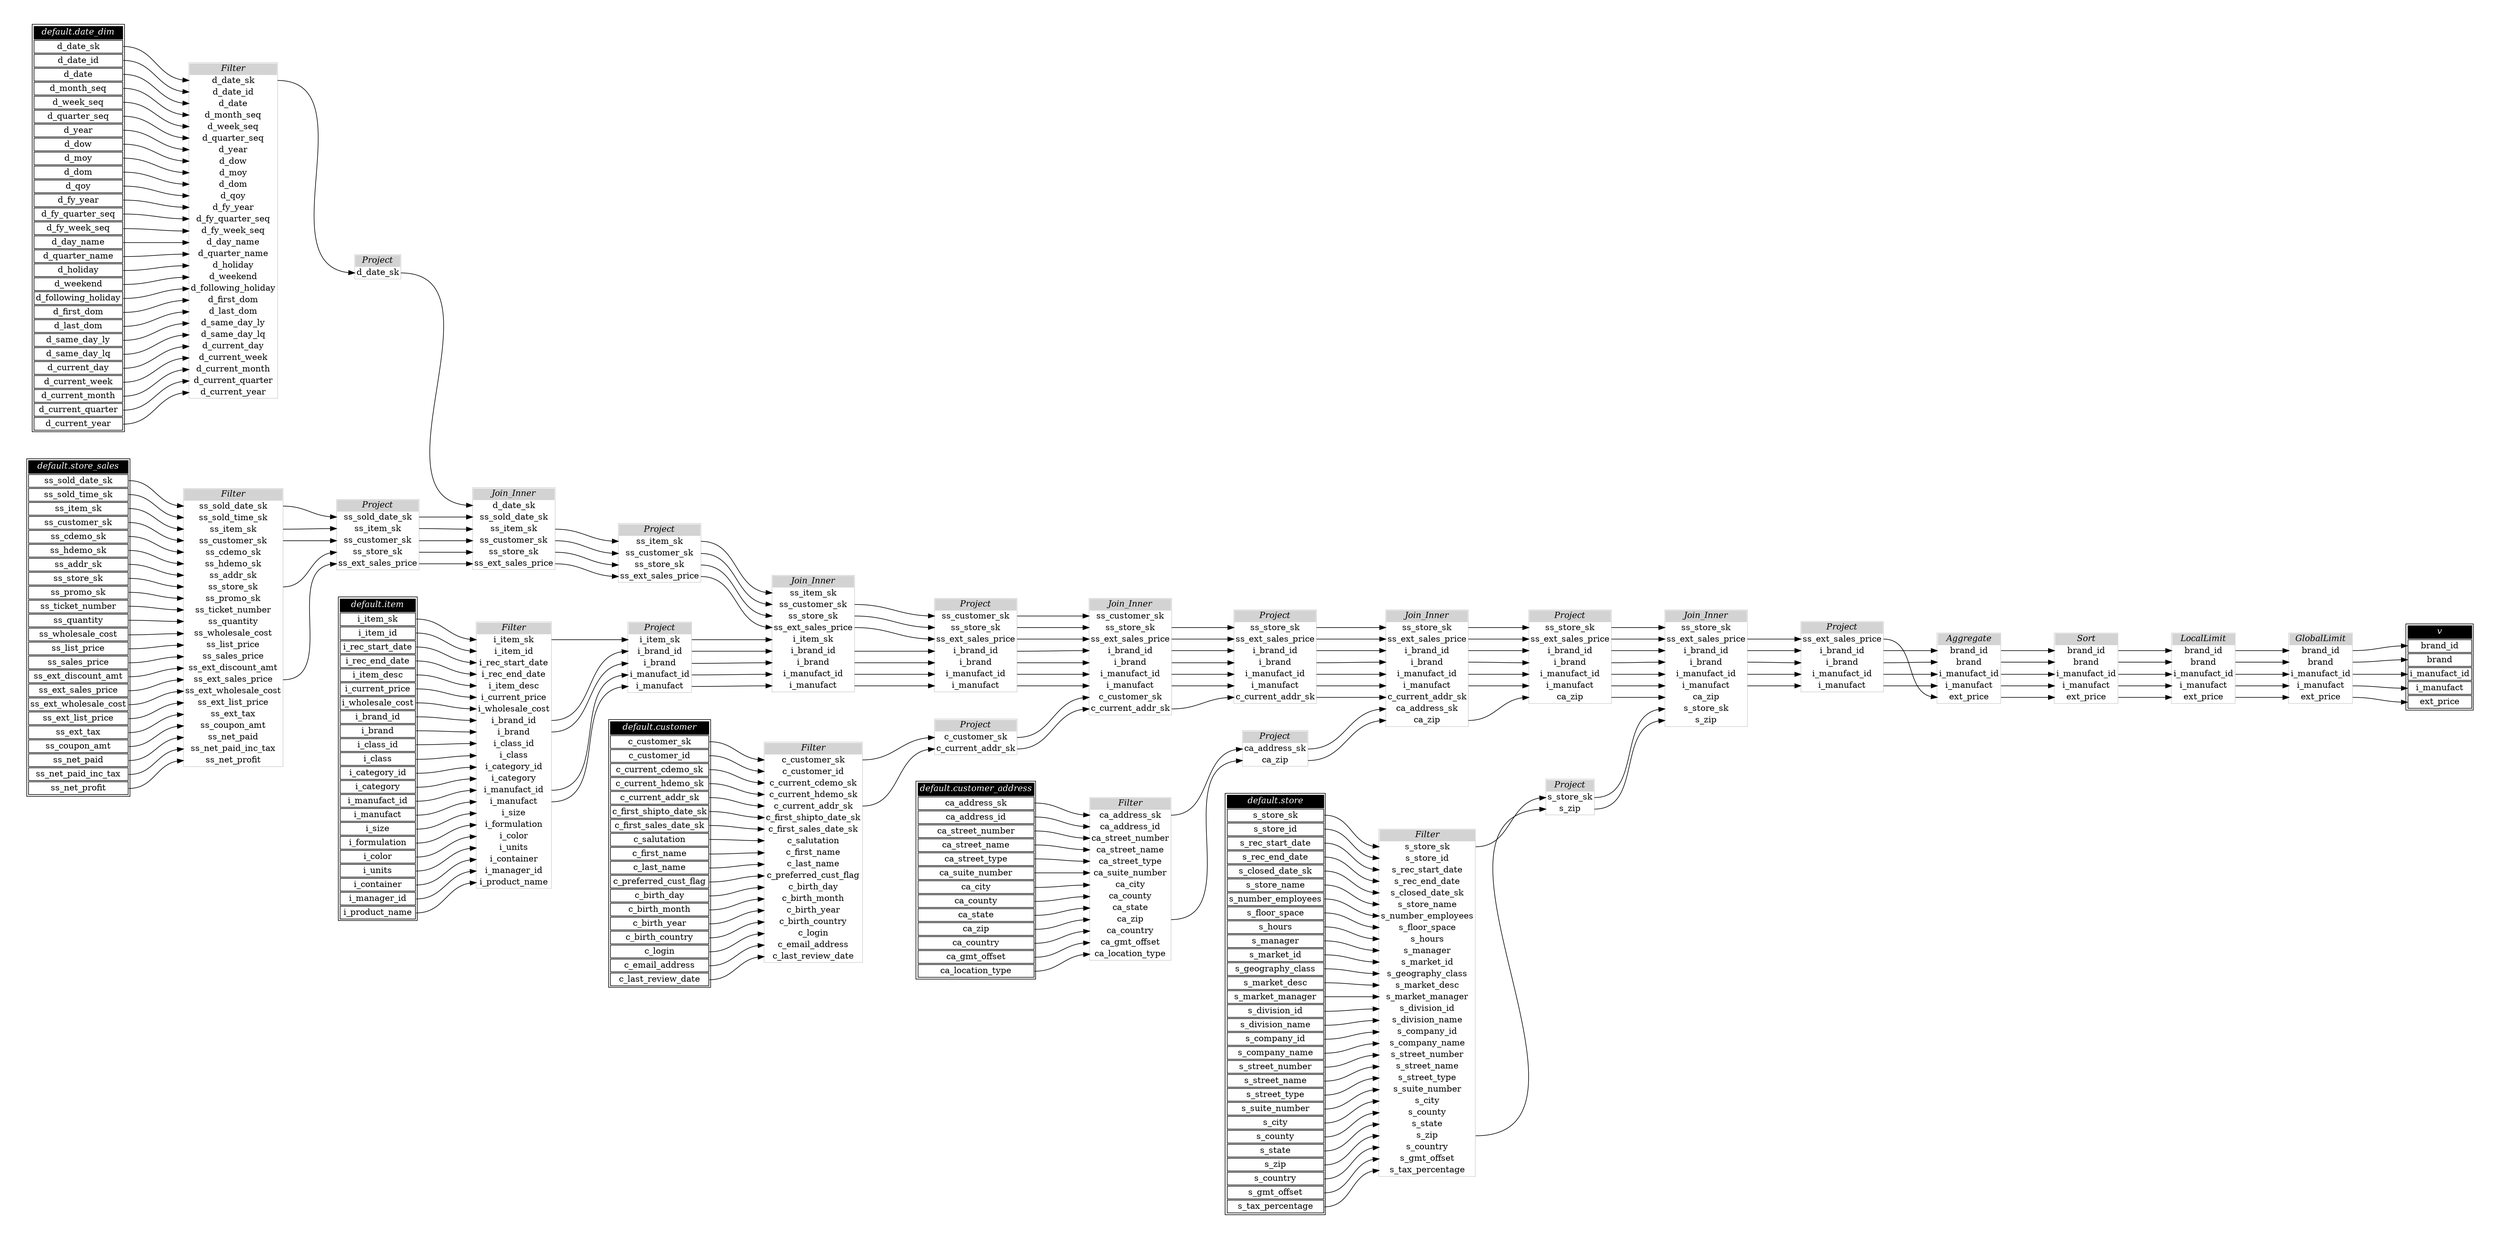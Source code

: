 // Automatically generated by TPCDSFlowTestSuite


digraph {
  graph [pad="0.5" nodesep="0.5" ranksep="1" fontname="Helvetica" rankdir=LR];
  node [shape=plaintext]

  
"Aggregate_e6a8d03" [label=<
<table color="lightgray" border="1" cellborder="0" cellspacing="0">
  <tr><td bgcolor="lightgray" port="nodeName"><i>Aggregate</i></td></tr>
  <tr><td port="0">brand_id</td></tr>
<tr><td port="1">brand</td></tr>
<tr><td port="2">i_manufact_id</td></tr>
<tr><td port="3">i_manufact</td></tr>
<tr><td port="4">ext_price</td></tr>
</table>>];
     

"Filter_2eeeb9e" [label=<
<table color="lightgray" border="1" cellborder="0" cellspacing="0">
  <tr><td bgcolor="lightgray" port="nodeName"><i>Filter</i></td></tr>
  <tr><td port="0">c_customer_sk</td></tr>
<tr><td port="1">c_customer_id</td></tr>
<tr><td port="2">c_current_cdemo_sk</td></tr>
<tr><td port="3">c_current_hdemo_sk</td></tr>
<tr><td port="4">c_current_addr_sk</td></tr>
<tr><td port="5">c_first_shipto_date_sk</td></tr>
<tr><td port="6">c_first_sales_date_sk</td></tr>
<tr><td port="7">c_salutation</td></tr>
<tr><td port="8">c_first_name</td></tr>
<tr><td port="9">c_last_name</td></tr>
<tr><td port="10">c_preferred_cust_flag</td></tr>
<tr><td port="11">c_birth_day</td></tr>
<tr><td port="12">c_birth_month</td></tr>
<tr><td port="13">c_birth_year</td></tr>
<tr><td port="14">c_birth_country</td></tr>
<tr><td port="15">c_login</td></tr>
<tr><td port="16">c_email_address</td></tr>
<tr><td port="17">c_last_review_date</td></tr>
</table>>];
     

"Filter_57dd653" [label=<
<table color="lightgray" border="1" cellborder="0" cellspacing="0">
  <tr><td bgcolor="lightgray" port="nodeName"><i>Filter</i></td></tr>
  <tr><td port="0">d_date_sk</td></tr>
<tr><td port="1">d_date_id</td></tr>
<tr><td port="2">d_date</td></tr>
<tr><td port="3">d_month_seq</td></tr>
<tr><td port="4">d_week_seq</td></tr>
<tr><td port="5">d_quarter_seq</td></tr>
<tr><td port="6">d_year</td></tr>
<tr><td port="7">d_dow</td></tr>
<tr><td port="8">d_moy</td></tr>
<tr><td port="9">d_dom</td></tr>
<tr><td port="10">d_qoy</td></tr>
<tr><td port="11">d_fy_year</td></tr>
<tr><td port="12">d_fy_quarter_seq</td></tr>
<tr><td port="13">d_fy_week_seq</td></tr>
<tr><td port="14">d_day_name</td></tr>
<tr><td port="15">d_quarter_name</td></tr>
<tr><td port="16">d_holiday</td></tr>
<tr><td port="17">d_weekend</td></tr>
<tr><td port="18">d_following_holiday</td></tr>
<tr><td port="19">d_first_dom</td></tr>
<tr><td port="20">d_last_dom</td></tr>
<tr><td port="21">d_same_day_ly</td></tr>
<tr><td port="22">d_same_day_lq</td></tr>
<tr><td port="23">d_current_day</td></tr>
<tr><td port="24">d_current_week</td></tr>
<tr><td port="25">d_current_month</td></tr>
<tr><td port="26">d_current_quarter</td></tr>
<tr><td port="27">d_current_year</td></tr>
</table>>];
     

"Filter_6a4c296" [label=<
<table color="lightgray" border="1" cellborder="0" cellspacing="0">
  <tr><td bgcolor="lightgray" port="nodeName"><i>Filter</i></td></tr>
  <tr><td port="0">s_store_sk</td></tr>
<tr><td port="1">s_store_id</td></tr>
<tr><td port="2">s_rec_start_date</td></tr>
<tr><td port="3">s_rec_end_date</td></tr>
<tr><td port="4">s_closed_date_sk</td></tr>
<tr><td port="5">s_store_name</td></tr>
<tr><td port="6">s_number_employees</td></tr>
<tr><td port="7">s_floor_space</td></tr>
<tr><td port="8">s_hours</td></tr>
<tr><td port="9">s_manager</td></tr>
<tr><td port="10">s_market_id</td></tr>
<tr><td port="11">s_geography_class</td></tr>
<tr><td port="12">s_market_desc</td></tr>
<tr><td port="13">s_market_manager</td></tr>
<tr><td port="14">s_division_id</td></tr>
<tr><td port="15">s_division_name</td></tr>
<tr><td port="16">s_company_id</td></tr>
<tr><td port="17">s_company_name</td></tr>
<tr><td port="18">s_street_number</td></tr>
<tr><td port="19">s_street_name</td></tr>
<tr><td port="20">s_street_type</td></tr>
<tr><td port="21">s_suite_number</td></tr>
<tr><td port="22">s_city</td></tr>
<tr><td port="23">s_county</td></tr>
<tr><td port="24">s_state</td></tr>
<tr><td port="25">s_zip</td></tr>
<tr><td port="26">s_country</td></tr>
<tr><td port="27">s_gmt_offset</td></tr>
<tr><td port="28">s_tax_percentage</td></tr>
</table>>];
     

"Filter_923dbe6" [label=<
<table color="lightgray" border="1" cellborder="0" cellspacing="0">
  <tr><td bgcolor="lightgray" port="nodeName"><i>Filter</i></td></tr>
  <tr><td port="0">ss_sold_date_sk</td></tr>
<tr><td port="1">ss_sold_time_sk</td></tr>
<tr><td port="2">ss_item_sk</td></tr>
<tr><td port="3">ss_customer_sk</td></tr>
<tr><td port="4">ss_cdemo_sk</td></tr>
<tr><td port="5">ss_hdemo_sk</td></tr>
<tr><td port="6">ss_addr_sk</td></tr>
<tr><td port="7">ss_store_sk</td></tr>
<tr><td port="8">ss_promo_sk</td></tr>
<tr><td port="9">ss_ticket_number</td></tr>
<tr><td port="10">ss_quantity</td></tr>
<tr><td port="11">ss_wholesale_cost</td></tr>
<tr><td port="12">ss_list_price</td></tr>
<tr><td port="13">ss_sales_price</td></tr>
<tr><td port="14">ss_ext_discount_amt</td></tr>
<tr><td port="15">ss_ext_sales_price</td></tr>
<tr><td port="16">ss_ext_wholesale_cost</td></tr>
<tr><td port="17">ss_ext_list_price</td></tr>
<tr><td port="18">ss_ext_tax</td></tr>
<tr><td port="19">ss_coupon_amt</td></tr>
<tr><td port="20">ss_net_paid</td></tr>
<tr><td port="21">ss_net_paid_inc_tax</td></tr>
<tr><td port="22">ss_net_profit</td></tr>
</table>>];
     

"Filter_d165b82" [label=<
<table color="lightgray" border="1" cellborder="0" cellspacing="0">
  <tr><td bgcolor="lightgray" port="nodeName"><i>Filter</i></td></tr>
  <tr><td port="0">ca_address_sk</td></tr>
<tr><td port="1">ca_address_id</td></tr>
<tr><td port="2">ca_street_number</td></tr>
<tr><td port="3">ca_street_name</td></tr>
<tr><td port="4">ca_street_type</td></tr>
<tr><td port="5">ca_suite_number</td></tr>
<tr><td port="6">ca_city</td></tr>
<tr><td port="7">ca_county</td></tr>
<tr><td port="8">ca_state</td></tr>
<tr><td port="9">ca_zip</td></tr>
<tr><td port="10">ca_country</td></tr>
<tr><td port="11">ca_gmt_offset</td></tr>
<tr><td port="12">ca_location_type</td></tr>
</table>>];
     

"Filter_dc2e0bd" [label=<
<table color="lightgray" border="1" cellborder="0" cellspacing="0">
  <tr><td bgcolor="lightgray" port="nodeName"><i>Filter</i></td></tr>
  <tr><td port="0">i_item_sk</td></tr>
<tr><td port="1">i_item_id</td></tr>
<tr><td port="2">i_rec_start_date</td></tr>
<tr><td port="3">i_rec_end_date</td></tr>
<tr><td port="4">i_item_desc</td></tr>
<tr><td port="5">i_current_price</td></tr>
<tr><td port="6">i_wholesale_cost</td></tr>
<tr><td port="7">i_brand_id</td></tr>
<tr><td port="8">i_brand</td></tr>
<tr><td port="9">i_class_id</td></tr>
<tr><td port="10">i_class</td></tr>
<tr><td port="11">i_category_id</td></tr>
<tr><td port="12">i_category</td></tr>
<tr><td port="13">i_manufact_id</td></tr>
<tr><td port="14">i_manufact</td></tr>
<tr><td port="15">i_size</td></tr>
<tr><td port="16">i_formulation</td></tr>
<tr><td port="17">i_color</td></tr>
<tr><td port="18">i_units</td></tr>
<tr><td port="19">i_container</td></tr>
<tr><td port="20">i_manager_id</td></tr>
<tr><td port="21">i_product_name</td></tr>
</table>>];
     

"GlobalLimit_509d6c5" [label=<
<table color="lightgray" border="1" cellborder="0" cellspacing="0">
  <tr><td bgcolor="lightgray" port="nodeName"><i>GlobalLimit</i></td></tr>
  <tr><td port="0">brand_id</td></tr>
<tr><td port="1">brand</td></tr>
<tr><td port="2">i_manufact_id</td></tr>
<tr><td port="3">i_manufact</td></tr>
<tr><td port="4">ext_price</td></tr>
</table>>];
     

"Join_Inner_251be09" [label=<
<table color="lightgray" border="1" cellborder="0" cellspacing="0">
  <tr><td bgcolor="lightgray" port="nodeName"><i>Join_Inner</i></td></tr>
  <tr><td port="0">ss_store_sk</td></tr>
<tr><td port="1">ss_ext_sales_price</td></tr>
<tr><td port="2">i_brand_id</td></tr>
<tr><td port="3">i_brand</td></tr>
<tr><td port="4">i_manufact_id</td></tr>
<tr><td port="5">i_manufact</td></tr>
<tr><td port="6">c_current_addr_sk</td></tr>
<tr><td port="7">ca_address_sk</td></tr>
<tr><td port="8">ca_zip</td></tr>
</table>>];
     

"Join_Inner_592c5ab" [label=<
<table color="lightgray" border="1" cellborder="0" cellspacing="0">
  <tr><td bgcolor="lightgray" port="nodeName"><i>Join_Inner</i></td></tr>
  <tr><td port="0">d_date_sk</td></tr>
<tr><td port="1">ss_sold_date_sk</td></tr>
<tr><td port="2">ss_item_sk</td></tr>
<tr><td port="3">ss_customer_sk</td></tr>
<tr><td port="4">ss_store_sk</td></tr>
<tr><td port="5">ss_ext_sales_price</td></tr>
</table>>];
     

"Join_Inner_684210f" [label=<
<table color="lightgray" border="1" cellborder="0" cellspacing="0">
  <tr><td bgcolor="lightgray" port="nodeName"><i>Join_Inner</i></td></tr>
  <tr><td port="0">ss_customer_sk</td></tr>
<tr><td port="1">ss_store_sk</td></tr>
<tr><td port="2">ss_ext_sales_price</td></tr>
<tr><td port="3">i_brand_id</td></tr>
<tr><td port="4">i_brand</td></tr>
<tr><td port="5">i_manufact_id</td></tr>
<tr><td port="6">i_manufact</td></tr>
<tr><td port="7">c_customer_sk</td></tr>
<tr><td port="8">c_current_addr_sk</td></tr>
</table>>];
     

"Join_Inner_79f301c" [label=<
<table color="lightgray" border="1" cellborder="0" cellspacing="0">
  <tr><td bgcolor="lightgray" port="nodeName"><i>Join_Inner</i></td></tr>
  <tr><td port="0">ss_store_sk</td></tr>
<tr><td port="1">ss_ext_sales_price</td></tr>
<tr><td port="2">i_brand_id</td></tr>
<tr><td port="3">i_brand</td></tr>
<tr><td port="4">i_manufact_id</td></tr>
<tr><td port="5">i_manufact</td></tr>
<tr><td port="6">ca_zip</td></tr>
<tr><td port="7">s_store_sk</td></tr>
<tr><td port="8">s_zip</td></tr>
</table>>];
     

"Join_Inner_c41ebda" [label=<
<table color="lightgray" border="1" cellborder="0" cellspacing="0">
  <tr><td bgcolor="lightgray" port="nodeName"><i>Join_Inner</i></td></tr>
  <tr><td port="0">ss_item_sk</td></tr>
<tr><td port="1">ss_customer_sk</td></tr>
<tr><td port="2">ss_store_sk</td></tr>
<tr><td port="3">ss_ext_sales_price</td></tr>
<tr><td port="4">i_item_sk</td></tr>
<tr><td port="5">i_brand_id</td></tr>
<tr><td port="6">i_brand</td></tr>
<tr><td port="7">i_manufact_id</td></tr>
<tr><td port="8">i_manufact</td></tr>
</table>>];
     

"LocalLimit_2e7359f" [label=<
<table color="lightgray" border="1" cellborder="0" cellspacing="0">
  <tr><td bgcolor="lightgray" port="nodeName"><i>LocalLimit</i></td></tr>
  <tr><td port="0">brand_id</td></tr>
<tr><td port="1">brand</td></tr>
<tr><td port="2">i_manufact_id</td></tr>
<tr><td port="3">i_manufact</td></tr>
<tr><td port="4">ext_price</td></tr>
</table>>];
     

"Project_52adde3" [label=<
<table color="lightgray" border="1" cellborder="0" cellspacing="0">
  <tr><td bgcolor="lightgray" port="nodeName"><i>Project</i></td></tr>
  <tr><td port="0">d_date_sk</td></tr>
</table>>];
     

"Project_5ccd4d6" [label=<
<table color="lightgray" border="1" cellborder="0" cellspacing="0">
  <tr><td bgcolor="lightgray" port="nodeName"><i>Project</i></td></tr>
  <tr><td port="0">c_customer_sk</td></tr>
<tr><td port="1">c_current_addr_sk</td></tr>
</table>>];
     

"Project_787c4c6" [label=<
<table color="lightgray" border="1" cellborder="0" cellspacing="0">
  <tr><td bgcolor="lightgray" port="nodeName"><i>Project</i></td></tr>
  <tr><td port="0">ss_item_sk</td></tr>
<tr><td port="1">ss_customer_sk</td></tr>
<tr><td port="2">ss_store_sk</td></tr>
<tr><td port="3">ss_ext_sales_price</td></tr>
</table>>];
     

"Project_8198fef" [label=<
<table color="lightgray" border="1" cellborder="0" cellspacing="0">
  <tr><td bgcolor="lightgray" port="nodeName"><i>Project</i></td></tr>
  <tr><td port="0">i_item_sk</td></tr>
<tr><td port="1">i_brand_id</td></tr>
<tr><td port="2">i_brand</td></tr>
<tr><td port="3">i_manufact_id</td></tr>
<tr><td port="4">i_manufact</td></tr>
</table>>];
     

"Project_8f86330" [label=<
<table color="lightgray" border="1" cellborder="0" cellspacing="0">
  <tr><td bgcolor="lightgray" port="nodeName"><i>Project</i></td></tr>
  <tr><td port="0">s_store_sk</td></tr>
<tr><td port="1">s_zip</td></tr>
</table>>];
     

"Project_9cdc60d" [label=<
<table color="lightgray" border="1" cellborder="0" cellspacing="0">
  <tr><td bgcolor="lightgray" port="nodeName"><i>Project</i></td></tr>
  <tr><td port="0">ss_customer_sk</td></tr>
<tr><td port="1">ss_store_sk</td></tr>
<tr><td port="2">ss_ext_sales_price</td></tr>
<tr><td port="3">i_brand_id</td></tr>
<tr><td port="4">i_brand</td></tr>
<tr><td port="5">i_manufact_id</td></tr>
<tr><td port="6">i_manufact</td></tr>
</table>>];
     

"Project_a32e6b4" [label=<
<table color="lightgray" border="1" cellborder="0" cellspacing="0">
  <tr><td bgcolor="lightgray" port="nodeName"><i>Project</i></td></tr>
  <tr><td port="0">ss_ext_sales_price</td></tr>
<tr><td port="1">i_brand_id</td></tr>
<tr><td port="2">i_brand</td></tr>
<tr><td port="3">i_manufact_id</td></tr>
<tr><td port="4">i_manufact</td></tr>
</table>>];
     

"Project_bb070ab" [label=<
<table color="lightgray" border="1" cellborder="0" cellspacing="0">
  <tr><td bgcolor="lightgray" port="nodeName"><i>Project</i></td></tr>
  <tr><td port="0">ca_address_sk</td></tr>
<tr><td port="1">ca_zip</td></tr>
</table>>];
     

"Project_dbdf558" [label=<
<table color="lightgray" border="1" cellborder="0" cellspacing="0">
  <tr><td bgcolor="lightgray" port="nodeName"><i>Project</i></td></tr>
  <tr><td port="0">ss_store_sk</td></tr>
<tr><td port="1">ss_ext_sales_price</td></tr>
<tr><td port="2">i_brand_id</td></tr>
<tr><td port="3">i_brand</td></tr>
<tr><td port="4">i_manufact_id</td></tr>
<tr><td port="5">i_manufact</td></tr>
<tr><td port="6">ca_zip</td></tr>
</table>>];
     

"Project_f729920" [label=<
<table color="lightgray" border="1" cellborder="0" cellspacing="0">
  <tr><td bgcolor="lightgray" port="nodeName"><i>Project</i></td></tr>
  <tr><td port="0">ss_sold_date_sk</td></tr>
<tr><td port="1">ss_item_sk</td></tr>
<tr><td port="2">ss_customer_sk</td></tr>
<tr><td port="3">ss_store_sk</td></tr>
<tr><td port="4">ss_ext_sales_price</td></tr>
</table>>];
     

"Project_ffa187d" [label=<
<table color="lightgray" border="1" cellborder="0" cellspacing="0">
  <tr><td bgcolor="lightgray" port="nodeName"><i>Project</i></td></tr>
  <tr><td port="0">ss_store_sk</td></tr>
<tr><td port="1">ss_ext_sales_price</td></tr>
<tr><td port="2">i_brand_id</td></tr>
<tr><td port="3">i_brand</td></tr>
<tr><td port="4">i_manufact_id</td></tr>
<tr><td port="5">i_manufact</td></tr>
<tr><td port="6">c_current_addr_sk</td></tr>
</table>>];
     

"Sort_3c45038" [label=<
<table color="lightgray" border="1" cellborder="0" cellspacing="0">
  <tr><td bgcolor="lightgray" port="nodeName"><i>Sort</i></td></tr>
  <tr><td port="0">brand_id</td></tr>
<tr><td port="1">brand</td></tr>
<tr><td port="2">i_manufact_id</td></tr>
<tr><td port="3">i_manufact</td></tr>
<tr><td port="4">ext_price</td></tr>
</table>>];
     

"default.customer" [color="black" label=<
<table>
  <tr><td bgcolor="black" port="nodeName"><i><font color="white">default.customer</font></i></td></tr>
  <tr><td port="0">c_customer_sk</td></tr>
<tr><td port="1">c_customer_id</td></tr>
<tr><td port="2">c_current_cdemo_sk</td></tr>
<tr><td port="3">c_current_hdemo_sk</td></tr>
<tr><td port="4">c_current_addr_sk</td></tr>
<tr><td port="5">c_first_shipto_date_sk</td></tr>
<tr><td port="6">c_first_sales_date_sk</td></tr>
<tr><td port="7">c_salutation</td></tr>
<tr><td port="8">c_first_name</td></tr>
<tr><td port="9">c_last_name</td></tr>
<tr><td port="10">c_preferred_cust_flag</td></tr>
<tr><td port="11">c_birth_day</td></tr>
<tr><td port="12">c_birth_month</td></tr>
<tr><td port="13">c_birth_year</td></tr>
<tr><td port="14">c_birth_country</td></tr>
<tr><td port="15">c_login</td></tr>
<tr><td port="16">c_email_address</td></tr>
<tr><td port="17">c_last_review_date</td></tr>
</table>>];
     

"default.customer_address" [color="black" label=<
<table>
  <tr><td bgcolor="black" port="nodeName"><i><font color="white">default.customer_address</font></i></td></tr>
  <tr><td port="0">ca_address_sk</td></tr>
<tr><td port="1">ca_address_id</td></tr>
<tr><td port="2">ca_street_number</td></tr>
<tr><td port="3">ca_street_name</td></tr>
<tr><td port="4">ca_street_type</td></tr>
<tr><td port="5">ca_suite_number</td></tr>
<tr><td port="6">ca_city</td></tr>
<tr><td port="7">ca_county</td></tr>
<tr><td port="8">ca_state</td></tr>
<tr><td port="9">ca_zip</td></tr>
<tr><td port="10">ca_country</td></tr>
<tr><td port="11">ca_gmt_offset</td></tr>
<tr><td port="12">ca_location_type</td></tr>
</table>>];
     

"default.date_dim" [color="black" label=<
<table>
  <tr><td bgcolor="black" port="nodeName"><i><font color="white">default.date_dim</font></i></td></tr>
  <tr><td port="0">d_date_sk</td></tr>
<tr><td port="1">d_date_id</td></tr>
<tr><td port="2">d_date</td></tr>
<tr><td port="3">d_month_seq</td></tr>
<tr><td port="4">d_week_seq</td></tr>
<tr><td port="5">d_quarter_seq</td></tr>
<tr><td port="6">d_year</td></tr>
<tr><td port="7">d_dow</td></tr>
<tr><td port="8">d_moy</td></tr>
<tr><td port="9">d_dom</td></tr>
<tr><td port="10">d_qoy</td></tr>
<tr><td port="11">d_fy_year</td></tr>
<tr><td port="12">d_fy_quarter_seq</td></tr>
<tr><td port="13">d_fy_week_seq</td></tr>
<tr><td port="14">d_day_name</td></tr>
<tr><td port="15">d_quarter_name</td></tr>
<tr><td port="16">d_holiday</td></tr>
<tr><td port="17">d_weekend</td></tr>
<tr><td port="18">d_following_holiday</td></tr>
<tr><td port="19">d_first_dom</td></tr>
<tr><td port="20">d_last_dom</td></tr>
<tr><td port="21">d_same_day_ly</td></tr>
<tr><td port="22">d_same_day_lq</td></tr>
<tr><td port="23">d_current_day</td></tr>
<tr><td port="24">d_current_week</td></tr>
<tr><td port="25">d_current_month</td></tr>
<tr><td port="26">d_current_quarter</td></tr>
<tr><td port="27">d_current_year</td></tr>
</table>>];
     

"default.item" [color="black" label=<
<table>
  <tr><td bgcolor="black" port="nodeName"><i><font color="white">default.item</font></i></td></tr>
  <tr><td port="0">i_item_sk</td></tr>
<tr><td port="1">i_item_id</td></tr>
<tr><td port="2">i_rec_start_date</td></tr>
<tr><td port="3">i_rec_end_date</td></tr>
<tr><td port="4">i_item_desc</td></tr>
<tr><td port="5">i_current_price</td></tr>
<tr><td port="6">i_wholesale_cost</td></tr>
<tr><td port="7">i_brand_id</td></tr>
<tr><td port="8">i_brand</td></tr>
<tr><td port="9">i_class_id</td></tr>
<tr><td port="10">i_class</td></tr>
<tr><td port="11">i_category_id</td></tr>
<tr><td port="12">i_category</td></tr>
<tr><td port="13">i_manufact_id</td></tr>
<tr><td port="14">i_manufact</td></tr>
<tr><td port="15">i_size</td></tr>
<tr><td port="16">i_formulation</td></tr>
<tr><td port="17">i_color</td></tr>
<tr><td port="18">i_units</td></tr>
<tr><td port="19">i_container</td></tr>
<tr><td port="20">i_manager_id</td></tr>
<tr><td port="21">i_product_name</td></tr>
</table>>];
     

"default.store" [color="black" label=<
<table>
  <tr><td bgcolor="black" port="nodeName"><i><font color="white">default.store</font></i></td></tr>
  <tr><td port="0">s_store_sk</td></tr>
<tr><td port="1">s_store_id</td></tr>
<tr><td port="2">s_rec_start_date</td></tr>
<tr><td port="3">s_rec_end_date</td></tr>
<tr><td port="4">s_closed_date_sk</td></tr>
<tr><td port="5">s_store_name</td></tr>
<tr><td port="6">s_number_employees</td></tr>
<tr><td port="7">s_floor_space</td></tr>
<tr><td port="8">s_hours</td></tr>
<tr><td port="9">s_manager</td></tr>
<tr><td port="10">s_market_id</td></tr>
<tr><td port="11">s_geography_class</td></tr>
<tr><td port="12">s_market_desc</td></tr>
<tr><td port="13">s_market_manager</td></tr>
<tr><td port="14">s_division_id</td></tr>
<tr><td port="15">s_division_name</td></tr>
<tr><td port="16">s_company_id</td></tr>
<tr><td port="17">s_company_name</td></tr>
<tr><td port="18">s_street_number</td></tr>
<tr><td port="19">s_street_name</td></tr>
<tr><td port="20">s_street_type</td></tr>
<tr><td port="21">s_suite_number</td></tr>
<tr><td port="22">s_city</td></tr>
<tr><td port="23">s_county</td></tr>
<tr><td port="24">s_state</td></tr>
<tr><td port="25">s_zip</td></tr>
<tr><td port="26">s_country</td></tr>
<tr><td port="27">s_gmt_offset</td></tr>
<tr><td port="28">s_tax_percentage</td></tr>
</table>>];
     

"default.store_sales" [color="black" label=<
<table>
  <tr><td bgcolor="black" port="nodeName"><i><font color="white">default.store_sales</font></i></td></tr>
  <tr><td port="0">ss_sold_date_sk</td></tr>
<tr><td port="1">ss_sold_time_sk</td></tr>
<tr><td port="2">ss_item_sk</td></tr>
<tr><td port="3">ss_customer_sk</td></tr>
<tr><td port="4">ss_cdemo_sk</td></tr>
<tr><td port="5">ss_hdemo_sk</td></tr>
<tr><td port="6">ss_addr_sk</td></tr>
<tr><td port="7">ss_store_sk</td></tr>
<tr><td port="8">ss_promo_sk</td></tr>
<tr><td port="9">ss_ticket_number</td></tr>
<tr><td port="10">ss_quantity</td></tr>
<tr><td port="11">ss_wholesale_cost</td></tr>
<tr><td port="12">ss_list_price</td></tr>
<tr><td port="13">ss_sales_price</td></tr>
<tr><td port="14">ss_ext_discount_amt</td></tr>
<tr><td port="15">ss_ext_sales_price</td></tr>
<tr><td port="16">ss_ext_wholesale_cost</td></tr>
<tr><td port="17">ss_ext_list_price</td></tr>
<tr><td port="18">ss_ext_tax</td></tr>
<tr><td port="19">ss_coupon_amt</td></tr>
<tr><td port="20">ss_net_paid</td></tr>
<tr><td port="21">ss_net_paid_inc_tax</td></tr>
<tr><td port="22">ss_net_profit</td></tr>
</table>>];
     

"v" [color="black" label=<
<table>
  <tr><td bgcolor="black" port="nodeName"><i><font color="white">v</font></i></td></tr>
  <tr><td port="0">brand_id</td></tr>
<tr><td port="1">brand</td></tr>
<tr><td port="2">i_manufact_id</td></tr>
<tr><td port="3">i_manufact</td></tr>
<tr><td port="4">ext_price</td></tr>
</table>>];
     
  "Aggregate_e6a8d03":0 -> "Sort_3c45038":0;
"Aggregate_e6a8d03":1 -> "Sort_3c45038":1;
"Aggregate_e6a8d03":2 -> "Sort_3c45038":2;
"Aggregate_e6a8d03":3 -> "Sort_3c45038":3;
"Aggregate_e6a8d03":4 -> "Sort_3c45038":4;
"Filter_2eeeb9e":0 -> "Project_5ccd4d6":0;
"Filter_2eeeb9e":4 -> "Project_5ccd4d6":1;
"Filter_57dd653":0 -> "Project_52adde3":0;
"Filter_6a4c296":0 -> "Project_8f86330":0;
"Filter_6a4c296":25 -> "Project_8f86330":1;
"Filter_923dbe6":0 -> "Project_f729920":0;
"Filter_923dbe6":15 -> "Project_f729920":4;
"Filter_923dbe6":2 -> "Project_f729920":1;
"Filter_923dbe6":3 -> "Project_f729920":2;
"Filter_923dbe6":7 -> "Project_f729920":3;
"Filter_d165b82":0 -> "Project_bb070ab":0;
"Filter_d165b82":9 -> "Project_bb070ab":1;
"Filter_dc2e0bd":0 -> "Project_8198fef":0;
"Filter_dc2e0bd":13 -> "Project_8198fef":3;
"Filter_dc2e0bd":14 -> "Project_8198fef":4;
"Filter_dc2e0bd":7 -> "Project_8198fef":1;
"Filter_dc2e0bd":8 -> "Project_8198fef":2;
"GlobalLimit_509d6c5":0 -> "v":0;
"GlobalLimit_509d6c5":1 -> "v":1;
"GlobalLimit_509d6c5":2 -> "v":2;
"GlobalLimit_509d6c5":3 -> "v":3;
"GlobalLimit_509d6c5":4 -> "v":4;
"Join_Inner_251be09":0 -> "Project_dbdf558":0;
"Join_Inner_251be09":1 -> "Project_dbdf558":1;
"Join_Inner_251be09":2 -> "Project_dbdf558":2;
"Join_Inner_251be09":3 -> "Project_dbdf558":3;
"Join_Inner_251be09":4 -> "Project_dbdf558":4;
"Join_Inner_251be09":5 -> "Project_dbdf558":5;
"Join_Inner_251be09":8 -> "Project_dbdf558":6;
"Join_Inner_592c5ab":2 -> "Project_787c4c6":0;
"Join_Inner_592c5ab":3 -> "Project_787c4c6":1;
"Join_Inner_592c5ab":4 -> "Project_787c4c6":2;
"Join_Inner_592c5ab":5 -> "Project_787c4c6":3;
"Join_Inner_684210f":1 -> "Project_ffa187d":0;
"Join_Inner_684210f":2 -> "Project_ffa187d":1;
"Join_Inner_684210f":3 -> "Project_ffa187d":2;
"Join_Inner_684210f":4 -> "Project_ffa187d":3;
"Join_Inner_684210f":5 -> "Project_ffa187d":4;
"Join_Inner_684210f":6 -> "Project_ffa187d":5;
"Join_Inner_684210f":8 -> "Project_ffa187d":6;
"Join_Inner_79f301c":1 -> "Project_a32e6b4":0;
"Join_Inner_79f301c":2 -> "Project_a32e6b4":1;
"Join_Inner_79f301c":3 -> "Project_a32e6b4":2;
"Join_Inner_79f301c":4 -> "Project_a32e6b4":3;
"Join_Inner_79f301c":5 -> "Project_a32e6b4":4;
"Join_Inner_c41ebda":1 -> "Project_9cdc60d":0;
"Join_Inner_c41ebda":2 -> "Project_9cdc60d":1;
"Join_Inner_c41ebda":3 -> "Project_9cdc60d":2;
"Join_Inner_c41ebda":5 -> "Project_9cdc60d":3;
"Join_Inner_c41ebda":6 -> "Project_9cdc60d":4;
"Join_Inner_c41ebda":7 -> "Project_9cdc60d":5;
"Join_Inner_c41ebda":8 -> "Project_9cdc60d":6;
"LocalLimit_2e7359f":0 -> "GlobalLimit_509d6c5":0;
"LocalLimit_2e7359f":1 -> "GlobalLimit_509d6c5":1;
"LocalLimit_2e7359f":2 -> "GlobalLimit_509d6c5":2;
"LocalLimit_2e7359f":3 -> "GlobalLimit_509d6c5":3;
"LocalLimit_2e7359f":4 -> "GlobalLimit_509d6c5":4;
"Project_52adde3":0 -> "Join_Inner_592c5ab":0;
"Project_5ccd4d6":0 -> "Join_Inner_684210f":7;
"Project_5ccd4d6":1 -> "Join_Inner_684210f":8;
"Project_787c4c6":0 -> "Join_Inner_c41ebda":0;
"Project_787c4c6":1 -> "Join_Inner_c41ebda":1;
"Project_787c4c6":2 -> "Join_Inner_c41ebda":2;
"Project_787c4c6":3 -> "Join_Inner_c41ebda":3;
"Project_8198fef":0 -> "Join_Inner_c41ebda":4;
"Project_8198fef":1 -> "Join_Inner_c41ebda":5;
"Project_8198fef":2 -> "Join_Inner_c41ebda":6;
"Project_8198fef":3 -> "Join_Inner_c41ebda":7;
"Project_8198fef":4 -> "Join_Inner_c41ebda":8;
"Project_8f86330":0 -> "Join_Inner_79f301c":7;
"Project_8f86330":1 -> "Join_Inner_79f301c":8;
"Project_9cdc60d":0 -> "Join_Inner_684210f":0;
"Project_9cdc60d":1 -> "Join_Inner_684210f":1;
"Project_9cdc60d":2 -> "Join_Inner_684210f":2;
"Project_9cdc60d":3 -> "Join_Inner_684210f":3;
"Project_9cdc60d":4 -> "Join_Inner_684210f":4;
"Project_9cdc60d":5 -> "Join_Inner_684210f":5;
"Project_9cdc60d":6 -> "Join_Inner_684210f":6;
"Project_a32e6b4":0 -> "Aggregate_e6a8d03":4;
"Project_a32e6b4":1 -> "Aggregate_e6a8d03":0;
"Project_a32e6b4":2 -> "Aggregate_e6a8d03":1;
"Project_a32e6b4":3 -> "Aggregate_e6a8d03":2;
"Project_a32e6b4":4 -> "Aggregate_e6a8d03":3;
"Project_bb070ab":0 -> "Join_Inner_251be09":7;
"Project_bb070ab":1 -> "Join_Inner_251be09":8;
"Project_dbdf558":0 -> "Join_Inner_79f301c":0;
"Project_dbdf558":1 -> "Join_Inner_79f301c":1;
"Project_dbdf558":2 -> "Join_Inner_79f301c":2;
"Project_dbdf558":3 -> "Join_Inner_79f301c":3;
"Project_dbdf558":4 -> "Join_Inner_79f301c":4;
"Project_dbdf558":5 -> "Join_Inner_79f301c":5;
"Project_dbdf558":6 -> "Join_Inner_79f301c":6;
"Project_f729920":0 -> "Join_Inner_592c5ab":1;
"Project_f729920":1 -> "Join_Inner_592c5ab":2;
"Project_f729920":2 -> "Join_Inner_592c5ab":3;
"Project_f729920":3 -> "Join_Inner_592c5ab":4;
"Project_f729920":4 -> "Join_Inner_592c5ab":5;
"Project_ffa187d":0 -> "Join_Inner_251be09":0;
"Project_ffa187d":1 -> "Join_Inner_251be09":1;
"Project_ffa187d":2 -> "Join_Inner_251be09":2;
"Project_ffa187d":3 -> "Join_Inner_251be09":3;
"Project_ffa187d":4 -> "Join_Inner_251be09":4;
"Project_ffa187d":5 -> "Join_Inner_251be09":5;
"Project_ffa187d":6 -> "Join_Inner_251be09":6;
"Sort_3c45038":0 -> "LocalLimit_2e7359f":0;
"Sort_3c45038":1 -> "LocalLimit_2e7359f":1;
"Sort_3c45038":2 -> "LocalLimit_2e7359f":2;
"Sort_3c45038":3 -> "LocalLimit_2e7359f":3;
"Sort_3c45038":4 -> "LocalLimit_2e7359f":4;
"default.customer":0 -> "Filter_2eeeb9e":0;
"default.customer":1 -> "Filter_2eeeb9e":1;
"default.customer":10 -> "Filter_2eeeb9e":10;
"default.customer":11 -> "Filter_2eeeb9e":11;
"default.customer":12 -> "Filter_2eeeb9e":12;
"default.customer":13 -> "Filter_2eeeb9e":13;
"default.customer":14 -> "Filter_2eeeb9e":14;
"default.customer":15 -> "Filter_2eeeb9e":15;
"default.customer":16 -> "Filter_2eeeb9e":16;
"default.customer":17 -> "Filter_2eeeb9e":17;
"default.customer":2 -> "Filter_2eeeb9e":2;
"default.customer":3 -> "Filter_2eeeb9e":3;
"default.customer":4 -> "Filter_2eeeb9e":4;
"default.customer":5 -> "Filter_2eeeb9e":5;
"default.customer":6 -> "Filter_2eeeb9e":6;
"default.customer":7 -> "Filter_2eeeb9e":7;
"default.customer":8 -> "Filter_2eeeb9e":8;
"default.customer":9 -> "Filter_2eeeb9e":9;
"default.customer_address":0 -> "Filter_d165b82":0;
"default.customer_address":1 -> "Filter_d165b82":1;
"default.customer_address":10 -> "Filter_d165b82":10;
"default.customer_address":11 -> "Filter_d165b82":11;
"default.customer_address":12 -> "Filter_d165b82":12;
"default.customer_address":2 -> "Filter_d165b82":2;
"default.customer_address":3 -> "Filter_d165b82":3;
"default.customer_address":4 -> "Filter_d165b82":4;
"default.customer_address":5 -> "Filter_d165b82":5;
"default.customer_address":6 -> "Filter_d165b82":6;
"default.customer_address":7 -> "Filter_d165b82":7;
"default.customer_address":8 -> "Filter_d165b82":8;
"default.customer_address":9 -> "Filter_d165b82":9;
"default.date_dim":0 -> "Filter_57dd653":0;
"default.date_dim":1 -> "Filter_57dd653":1;
"default.date_dim":10 -> "Filter_57dd653":10;
"default.date_dim":11 -> "Filter_57dd653":11;
"default.date_dim":12 -> "Filter_57dd653":12;
"default.date_dim":13 -> "Filter_57dd653":13;
"default.date_dim":14 -> "Filter_57dd653":14;
"default.date_dim":15 -> "Filter_57dd653":15;
"default.date_dim":16 -> "Filter_57dd653":16;
"default.date_dim":17 -> "Filter_57dd653":17;
"default.date_dim":18 -> "Filter_57dd653":18;
"default.date_dim":19 -> "Filter_57dd653":19;
"default.date_dim":2 -> "Filter_57dd653":2;
"default.date_dim":20 -> "Filter_57dd653":20;
"default.date_dim":21 -> "Filter_57dd653":21;
"default.date_dim":22 -> "Filter_57dd653":22;
"default.date_dim":23 -> "Filter_57dd653":23;
"default.date_dim":24 -> "Filter_57dd653":24;
"default.date_dim":25 -> "Filter_57dd653":25;
"default.date_dim":26 -> "Filter_57dd653":26;
"default.date_dim":27 -> "Filter_57dd653":27;
"default.date_dim":3 -> "Filter_57dd653":3;
"default.date_dim":4 -> "Filter_57dd653":4;
"default.date_dim":5 -> "Filter_57dd653":5;
"default.date_dim":6 -> "Filter_57dd653":6;
"default.date_dim":7 -> "Filter_57dd653":7;
"default.date_dim":8 -> "Filter_57dd653":8;
"default.date_dim":9 -> "Filter_57dd653":9;
"default.item":0 -> "Filter_dc2e0bd":0;
"default.item":1 -> "Filter_dc2e0bd":1;
"default.item":10 -> "Filter_dc2e0bd":10;
"default.item":11 -> "Filter_dc2e0bd":11;
"default.item":12 -> "Filter_dc2e0bd":12;
"default.item":13 -> "Filter_dc2e0bd":13;
"default.item":14 -> "Filter_dc2e0bd":14;
"default.item":15 -> "Filter_dc2e0bd":15;
"default.item":16 -> "Filter_dc2e0bd":16;
"default.item":17 -> "Filter_dc2e0bd":17;
"default.item":18 -> "Filter_dc2e0bd":18;
"default.item":19 -> "Filter_dc2e0bd":19;
"default.item":2 -> "Filter_dc2e0bd":2;
"default.item":20 -> "Filter_dc2e0bd":20;
"default.item":21 -> "Filter_dc2e0bd":21;
"default.item":3 -> "Filter_dc2e0bd":3;
"default.item":4 -> "Filter_dc2e0bd":4;
"default.item":5 -> "Filter_dc2e0bd":5;
"default.item":6 -> "Filter_dc2e0bd":6;
"default.item":7 -> "Filter_dc2e0bd":7;
"default.item":8 -> "Filter_dc2e0bd":8;
"default.item":9 -> "Filter_dc2e0bd":9;
"default.store":0 -> "Filter_6a4c296":0;
"default.store":1 -> "Filter_6a4c296":1;
"default.store":10 -> "Filter_6a4c296":10;
"default.store":11 -> "Filter_6a4c296":11;
"default.store":12 -> "Filter_6a4c296":12;
"default.store":13 -> "Filter_6a4c296":13;
"default.store":14 -> "Filter_6a4c296":14;
"default.store":15 -> "Filter_6a4c296":15;
"default.store":16 -> "Filter_6a4c296":16;
"default.store":17 -> "Filter_6a4c296":17;
"default.store":18 -> "Filter_6a4c296":18;
"default.store":19 -> "Filter_6a4c296":19;
"default.store":2 -> "Filter_6a4c296":2;
"default.store":20 -> "Filter_6a4c296":20;
"default.store":21 -> "Filter_6a4c296":21;
"default.store":22 -> "Filter_6a4c296":22;
"default.store":23 -> "Filter_6a4c296":23;
"default.store":24 -> "Filter_6a4c296":24;
"default.store":25 -> "Filter_6a4c296":25;
"default.store":26 -> "Filter_6a4c296":26;
"default.store":27 -> "Filter_6a4c296":27;
"default.store":28 -> "Filter_6a4c296":28;
"default.store":3 -> "Filter_6a4c296":3;
"default.store":4 -> "Filter_6a4c296":4;
"default.store":5 -> "Filter_6a4c296":5;
"default.store":6 -> "Filter_6a4c296":6;
"default.store":7 -> "Filter_6a4c296":7;
"default.store":8 -> "Filter_6a4c296":8;
"default.store":9 -> "Filter_6a4c296":9;
"default.store_sales":0 -> "Filter_923dbe6":0;
"default.store_sales":1 -> "Filter_923dbe6":1;
"default.store_sales":10 -> "Filter_923dbe6":10;
"default.store_sales":11 -> "Filter_923dbe6":11;
"default.store_sales":12 -> "Filter_923dbe6":12;
"default.store_sales":13 -> "Filter_923dbe6":13;
"default.store_sales":14 -> "Filter_923dbe6":14;
"default.store_sales":15 -> "Filter_923dbe6":15;
"default.store_sales":16 -> "Filter_923dbe6":16;
"default.store_sales":17 -> "Filter_923dbe6":17;
"default.store_sales":18 -> "Filter_923dbe6":18;
"default.store_sales":19 -> "Filter_923dbe6":19;
"default.store_sales":2 -> "Filter_923dbe6":2;
"default.store_sales":20 -> "Filter_923dbe6":20;
"default.store_sales":21 -> "Filter_923dbe6":21;
"default.store_sales":22 -> "Filter_923dbe6":22;
"default.store_sales":3 -> "Filter_923dbe6":3;
"default.store_sales":4 -> "Filter_923dbe6":4;
"default.store_sales":5 -> "Filter_923dbe6":5;
"default.store_sales":6 -> "Filter_923dbe6":6;
"default.store_sales":7 -> "Filter_923dbe6":7;
"default.store_sales":8 -> "Filter_923dbe6":8;
"default.store_sales":9 -> "Filter_923dbe6":9;
}
       